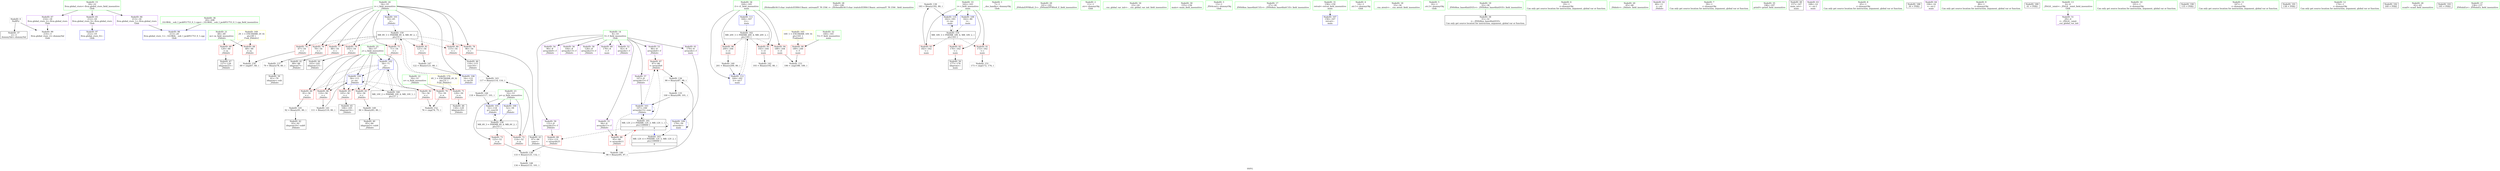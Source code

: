 digraph "SVFG" {
	label="SVFG";

	Node0x56264fce0b30 [shape=record,color=grey,label="{NodeID: 0\nNullPtr}"];
	Node0x56264fce0b30 -> Node0x56264fcf6c50[style=solid];
	Node0x56264fce0b30 -> Node0x56264fcf7870[style=solid];
	Node0x56264fcf7670 [shape=record,color=blue,label="{NodeID: 97\n212\<--19\nllvm.global_ctors_0\<--\nGlob }"];
	Node0x56264fcf5730 [shape=record,color=green,label="{NodeID: 14\n8\<--10\nf\<--f_field_insensitive\nGlob }"];
	Node0x56264fcf5730 -> Node0x56264fcf8900[style=solid];
	Node0x56264fcf5730 -> Node0x56264fcf89d0[style=solid];
	Node0x56264fcf5730 -> Node0x56264fcf8aa0[style=solid];
	Node0x56264fcf5730 -> Node0x56264fcf8b70[style=solid];
	Node0x56264fcf5730 -> Node0x56264fcf8c40[style=solid];
	Node0x56264fcf5730 -> Node0x56264fcf8d10[style=solid];
	Node0x56264fcf5730 -> Node0x56264fcf8de0[style=solid];
	Node0x56264fcf5730 -> Node0x56264fcf8eb0[style=solid];
	Node0x56264fcf5730 -> Node0x56264fcf8f80[style=solid];
	Node0x56264fcf5730 -> Node0x56264fcf9050[style=solid];
	Node0x56264fcf8260 [shape=record,color=blue,label="{NodeID: 111\n164\<--167\ni1\<--\nmain\n}"];
	Node0x56264fcf8260 -> Node0x56264fd06b60[style=dashed];
	Node0x56264fcf6410 [shape=record,color=green,label="{NodeID: 28\n139\<--140\n_ZSt4endlIcSt11char_traitsIcEERSt13basic_ostreamIT_T0_ES6_\<--_ZSt4endlIcSt11char_traitsIcEERSt13basic_ostreamIT_T0_ES6__field_insensitive\n}"];
	Node0x56264fcf70c0 [shape=record,color=black,label="{NodeID: 42\n93\<--92\nidxprom10\<--sub9\n_Z4doitv\n}"];
	Node0x56264fcfe220 [shape=record,color=grey,label="{NodeID: 139\n183 = Binary(182, 80, )\n}"];
	Node0x56264fcfe220 -> Node0x56264fcf8190[style=solid];
	Node0x56264fcf8c40 [shape=record,color=purple,label="{NodeID: 56\n104\<--8\narrayidx13\<--f\n_Z4doitv\n}"];
	Node0x56264fcff720 [shape=record,color=grey,label="{NodeID: 153\n190 = cmp(188, 189, )\n}"];
	Node0x56264fcf9830 [shape=record,color=red,label="{NodeID: 70\n75\<--50\n\<--n\n_Z4doitv\n}"];
	Node0x56264fcf9830 -> Node0x56264fcff5a0[style=solid];
	Node0x56264fcfa390 [shape=record,color=red,label="{NodeID: 84\n91\<--56\n\<--j\n_Z4doitv\n}"];
	Node0x56264fcfa390 -> Node0x56264fcfeb20[style=solid];
	Node0x56264fce0f20 [shape=record,color=green,label="{NodeID: 1\n7\<--1\n__dso_handle\<--dummyObj\nGlob }"];
	Node0x56264fcf7770 [shape=record,color=blue,label="{NodeID: 98\n213\<--20\nllvm.global_ctors_1\<--_GLOBAL__sub_I_jack951753_0_1.cpp\nGlob }"];
	Node0x56264fcf5800 [shape=record,color=green,label="{NodeID: 15\n18\<--22\nllvm.global_ctors\<--llvm.global_ctors_field_insensitive\nGlob }"];
	Node0x56264fcf5800 -> Node0x56264fcf9390[style=solid];
	Node0x56264fcf5800 -> Node0x56264fcf9490[style=solid];
	Node0x56264fcf5800 -> Node0x56264fcf9590[style=solid];
	Node0x56264fcf8330 [shape=record,color=blue,label="{NodeID: 112\n164\<--201\ni1\<--inc7\nmain\n}"];
	Node0x56264fcf8330 -> Node0x56264fd06b60[style=dashed];
	Node0x56264fcf6510 [shape=record,color=green,label="{NodeID: 29\n141\<--142\n_ZNSolsEPFRSoS_E\<--_ZNSolsEPFRSoS_E_field_insensitive\n}"];
	Node0x56264fcf7190 [shape=record,color=black,label="{NodeID: 43\n97\<--96\nconv\<--\n_Z4doitv\n}"];
	Node0x56264fcf7190 -> Node0x56264fcfeca0[style=solid];
	Node0x56264fcfe3a0 [shape=record,color=grey,label="{NodeID: 140\n201 = Binary(200, 80, )\n}"];
	Node0x56264fcfe3a0 -> Node0x56264fcf8330[style=solid];
	Node0x56264fcf8d10 [shape=record,color=purple,label="{NodeID: 57\n107\<--8\narrayidx15\<--f\n_Z4doitv\n}"];
	Node0x56264fcf8d10 -> Node0x56264fcf7be0[style=solid];
	Node0x56264fd04360 [shape=record,color=black,label="{NodeID: 154\nMR_18V_3 = PHI(MR_18V_4, MR_18V_2, )\npts\{163 \}\n}"];
	Node0x56264fd04360 -> Node0x56264fcfa940[style=dashed];
	Node0x56264fd04360 -> Node0x56264fcfaa10[style=dashed];
	Node0x56264fd04360 -> Node0x56264fcfaae0[style=dashed];
	Node0x56264fd04360 -> Node0x56264fcf8190[style=dashed];
	Node0x56264fcf9900 [shape=record,color=red,label="{NodeID: 71\n129\<--50\n\<--n\n_Z4doitv\n}"];
	Node0x56264fcf9900 -> Node0x56264fcf85c0[style=solid];
	Node0x56264fcfa460 [shape=record,color=red,label="{NodeID: 85\n105\<--56\n\<--j\n_Z4doitv\n}"];
	Node0x56264fcfa460 -> Node0x56264fcf7330[style=solid];
	Node0x56264fce0bc0 [shape=record,color=green,label="{NodeID: 2\n11\<--1\n.str\<--dummyObj\nGlob }"];
	Node0x56264fcf7870 [shape=record,color=blue, style = dotted,label="{NodeID: 99\n214\<--3\nllvm.global_ctors_2\<--dummyVal\nGlob }"];
	Node0x56264fcf5900 [shape=record,color=green,label="{NodeID: 16\n23\<--24\n__cxx_global_var_init\<--__cxx_global_var_init_field_insensitive\n}"];
	Node0x56264fcf6610 [shape=record,color=green,label="{NodeID: 30\n155\<--156\nmain\<--main_field_insensitive\n}"];
	Node0x56264fcf7260 [shape=record,color=black,label="{NodeID: 44\n103\<--102\nidxprom12\<--\n_Z4doitv\n}"];
	Node0x56264fcfe520 [shape=record,color=grey,label="{NodeID: 141\n111 = Binary(110, 80, )\n}"];
	Node0x56264fcfe520 -> Node0x56264fcf7cb0[style=solid];
	Node0x56264fcf8de0 [shape=record,color=purple,label="{NodeID: 58\n128\<--8\narrayidx23\<--f\n_Z4doitv\n}"];
	Node0x56264fcf99d0 [shape=record,color=red,label="{NodeID: 72\n114\<--52\n\<--p\n_Z4doitv\n}"];
	Node0x56264fcf99d0 -> Node0x56264fcfe820[style=solid];
	Node0x56264fd08400 [shape=record,color=yellow,style=double,label="{NodeID: 169\n2V_1 = ENCHI(MR_2V_0)\npts\{49 \}\nFun[_Z4doitv]}"];
	Node0x56264fd08400 -> Node0x56264fcf9690[style=dashed];
	Node0x56264fd08400 -> Node0x56264fcf9760[style=dashed];
	Node0x56264fcfa530 [shape=record,color=red,label="{NodeID: 86\n110\<--56\n\<--j\n_Z4doitv\n}"];
	Node0x56264fcfa530 -> Node0x56264fcfe520[style=solid];
	Node0x56264fce0c50 [shape=record,color=green,label="{NodeID: 3\n13\<--1\n_ZSt4cout\<--dummyObj\nGlob }"];
	Node0x56264fcf7970 [shape=record,color=blue,label="{NodeID: 100\n52\<--59\np\<--\n_Z4doitv\n}"];
	Node0x56264fcf7970 -> Node0x56264fd05760[style=dashed];
	Node0x56264fcf5a00 [shape=record,color=green,label="{NodeID: 17\n27\<--28\n_ZNSt8ios_base4InitC1Ev\<--_ZNSt8ios_base4InitC1Ev_field_insensitive\n}"];
	Node0x56264fcf6710 [shape=record,color=green,label="{NodeID: 31\n158\<--159\nretval\<--retval_field_insensitive\nmain\n}"];
	Node0x56264fcf6710 -> Node0x56264fcf7f20[style=solid];
	Node0x56264fcf7330 [shape=record,color=black,label="{NodeID: 45\n106\<--105\nidxprom14\<--\n_Z4doitv\n}"];
	Node0x56264fcfe6a0 [shape=record,color=grey,label="{NodeID: 142\n193 = Binary(192, 80, )\n}"];
	Node0x56264fcf8eb0 [shape=record,color=purple,label="{NodeID: 59\n131\<--8\narrayidx25\<--f\n_Z4doitv\n}"];
	Node0x56264fcf8eb0 -> Node0x56264fcfa7a0[style=solid];
	Node0x56264fcf9aa0 [shape=record,color=red,label="{NodeID: 73\n125\<--52\n\<--p\n_Z4doitv\n}"];
	Node0x56264fcf9aa0 -> Node0x56264fcfe0a0[style=solid];
	Node0x56264fd08510 [shape=record,color=yellow,style=double,label="{NodeID: 170\n4V_1 = ENCHI(MR_4V_0)\npts\{51 \}\nFun[_Z4doitv]}"];
	Node0x56264fd08510 -> Node0x56264fcf9830[style=dashed];
	Node0x56264fd08510 -> Node0x56264fcf9900[style=dashed];
	Node0x56264fcfa600 [shape=record,color=red,label="{NodeID: 87\n87\<--86\n\<--arrayidx6\n_Z4doitv\n}"];
	Node0x56264fcfa600 -> Node0x56264fcfdda0[style=solid];
	Node0x56264fce0ce0 [shape=record,color=green,label="{NodeID: 4\n14\<--1\n.str.1\<--dummyObj\nGlob }"];
	Node0x56264fcf7a40 [shape=record,color=blue,label="{NodeID: 101\n54\<--65\ni\<--\n_Z4doitv\n}"];
	Node0x56264fcf7a40 -> Node0x56264fd05c60[style=dashed];
	Node0x56264fcf5b00 [shape=record,color=green,label="{NodeID: 18\n33\<--34\n__cxa_atexit\<--__cxa_atexit_field_insensitive\n}"];
	Node0x56264fcf67e0 [shape=record,color=green,label="{NodeID: 32\n160\<--161\nT\<--T_field_insensitive\nmain\n}"];
	Node0x56264fcf67e0 -> Node0x56264fcfa870[style=solid];
	Node0x56264fcf7400 [shape=record,color=black,label="{NodeID: 46\n116\<--115\nconv16\<--\n_Z4doitv\n}"];
	Node0x56264fcf7400 -> Node0x56264fcfe820[style=solid];
	Node0x56264fcfe820 [shape=record,color=grey,label="{NodeID: 143\n117 = Binary(114, 116, )\n}"];
	Node0x56264fcfe820 -> Node0x56264fcfe9a0[style=solid];
	Node0x56264fcf8f80 [shape=record,color=purple,label="{NodeID: 60\n178\<--8\n\<--f\nmain\n}"];
	Node0x56264fcf9b70 [shape=record,color=red,label="{NodeID: 74\n67\<--54\n\<--i\n_Z4doitv\n}"];
	Node0x56264fcf9b70 -> Node0x56264fcff2a0[style=solid];
	Node0x56264fcfa6d0 [shape=record,color=red,label="{NodeID: 88\n95\<--94\n\<--arrayidx11\n_Z4doitv\n}"];
	Node0x56264fcfa6d0 -> Node0x56264fcfeca0[style=solid];
	Node0x56264fcf4960 [shape=record,color=green,label="{NodeID: 5\n16\<--1\n.str.2\<--dummyObj\nGlob }"];
	Node0x56264fcf7b10 [shape=record,color=blue,label="{NodeID: 102\n56\<--71\nj\<--\n_Z4doitv\n}"];
	Node0x56264fcf7b10 -> Node0x56264fcfa1f0[style=dashed];
	Node0x56264fcf7b10 -> Node0x56264fcfa2c0[style=dashed];
	Node0x56264fcf7b10 -> Node0x56264fcfa390[style=dashed];
	Node0x56264fcf7b10 -> Node0x56264fcfa460[style=dashed];
	Node0x56264fcf7b10 -> Node0x56264fcfa530[style=dashed];
	Node0x56264fcf7b10 -> Node0x56264fcf7cb0[style=dashed];
	Node0x56264fcf7b10 -> Node0x56264fd06160[style=dashed];
	Node0x56264fcf5c00 [shape=record,color=green,label="{NodeID: 19\n32\<--38\n_ZNSt8ios_base4InitD1Ev\<--_ZNSt8ios_base4InitD1Ev_field_insensitive\n}"];
	Node0x56264fcf5c00 -> Node0x56264fcf6d50[style=solid];
	Node0x56264fcf68b0 [shape=record,color=green,label="{NodeID: 33\n162\<--163\ni\<--i_field_insensitive\nmain\n}"];
	Node0x56264fcf68b0 -> Node0x56264fcfa940[style=solid];
	Node0x56264fcf68b0 -> Node0x56264fcfaa10[style=solid];
	Node0x56264fcf68b0 -> Node0x56264fcfaae0[style=solid];
	Node0x56264fcf68b0 -> Node0x56264fcf7ff0[style=solid];
	Node0x56264fcf68b0 -> Node0x56264fcf8190[style=solid];
	Node0x56264fcf74d0 [shape=record,color=black,label="{NodeID: 47\n127\<--126\nidxprom22\<--\n_Z4doitv\n}"];
	Node0x56264fcfe9a0 [shape=record,color=grey,label="{NodeID: 144\n118 = Binary(117, 101, )\n}"];
	Node0x56264fcfe9a0 -> Node0x56264fcf7d80[style=solid];
	Node0x56264fcf9050 [shape=record,color=purple,label="{NodeID: 61\n179\<--8\narrayidx\<--f\nmain\n}"];
	Node0x56264fcf9050 -> Node0x56264fcf80c0[style=solid];
	Node0x56264fd05760 [shape=record,color=black,label="{NodeID: 158\nMR_6V_3 = PHI(MR_6V_4, MR_6V_2, )\npts\{53 \}\n}"];
	Node0x56264fd05760 -> Node0x56264fcf99d0[style=dashed];
	Node0x56264fd05760 -> Node0x56264fcf9aa0[style=dashed];
	Node0x56264fd05760 -> Node0x56264fcf7d80[style=dashed];
	Node0x56264fcf9c40 [shape=record,color=red,label="{NodeID: 75\n71\<--54\n\<--i\n_Z4doitv\n}"];
	Node0x56264fcf9c40 -> Node0x56264fcf7b10[style=solid];
	Node0x56264fcfa7a0 [shape=record,color=red,label="{NodeID: 89\n132\<--131\n\<--arrayidx25\n_Z4doitv\n}"];
	Node0x56264fcfa7a0 -> Node0x56264fcfe0a0[style=solid];
	Node0x56264fcf49f0 [shape=record,color=green,label="{NodeID: 6\n19\<--1\n\<--dummyObj\nCan only get source location for instruction, argument, global var or function.}"];
	Node0x56264fcf7be0 [shape=record,color=blue,label="{NodeID: 103\n107\<--100\narrayidx15\<--rem\n_Z4doitv\n}"];
	Node0x56264fcf7be0 -> Node0x56264fcfa600[style=dashed];
	Node0x56264fcf7be0 -> Node0x56264fcfa6d0[style=dashed];
	Node0x56264fcf7be0 -> Node0x56264fcf7be0[style=dashed];
	Node0x56264fcf7be0 -> Node0x56264fd06660[style=dashed];
	Node0x56264fcf5d00 [shape=record,color=green,label="{NodeID: 20\n45\<--46\n_Z4doitv\<--_Z4doitv_field_insensitive\n}"];
	Node0x56264fcf6980 [shape=record,color=green,label="{NodeID: 34\n164\<--165\ni1\<--i1_field_insensitive\nmain\n}"];
	Node0x56264fcf6980 -> Node0x56264fcfabb0[style=solid];
	Node0x56264fcf6980 -> Node0x56264fcfac80[style=solid];
	Node0x56264fcf6980 -> Node0x56264fcf75a0[style=solid];
	Node0x56264fcf6980 -> Node0x56264fcf8260[style=solid];
	Node0x56264fcf6980 -> Node0x56264fcf8330[style=solid];
	Node0x56264fcf85c0 [shape=record,color=black,label="{NodeID: 48\n130\<--129\nidxprom24\<--\n_Z4doitv\n}"];
	Node0x56264fcfeb20 [shape=record,color=grey,label="{NodeID: 145\n92 = Binary(91, 80, )\n}"];
	Node0x56264fcfeb20 -> Node0x56264fcf70c0[style=solid];
	Node0x56264fcf9120 [shape=record,color=purple,label="{NodeID: 62\n60\<--11\n\<--.str\n_Z4doitv\n}"];
	Node0x56264fd05c60 [shape=record,color=black,label="{NodeID: 159\nMR_8V_3 = PHI(MR_8V_4, MR_8V_2, )\npts\{55 \}\n}"];
	Node0x56264fd05c60 -> Node0x56264fcf9b70[style=dashed];
	Node0x56264fd05c60 -> Node0x56264fcf9c40[style=dashed];
	Node0x56264fd05c60 -> Node0x56264fcf9d10[style=dashed];
	Node0x56264fd05c60 -> Node0x56264fcf9de0[style=dashed];
	Node0x56264fd05c60 -> Node0x56264fcf9eb0[style=dashed];
	Node0x56264fd05c60 -> Node0x56264fcf9f80[style=dashed];
	Node0x56264fd05c60 -> Node0x56264fcfa050[style=dashed];
	Node0x56264fd05c60 -> Node0x56264fcfa120[style=dashed];
	Node0x56264fd05c60 -> Node0x56264fcf7e50[style=dashed];
	Node0x56264fcf9d10 [shape=record,color=red,label="{NodeID: 76\n78\<--54\n\<--i\n_Z4doitv\n}"];
	Node0x56264fcf9d10 -> Node0x56264fcfdf20[style=solid];
	Node0x56264fcfa870 [shape=record,color=red,label="{NodeID: 90\n189\<--160\n\<--T\nmain\n}"];
	Node0x56264fcfa870 -> Node0x56264fcff720[style=solid];
	Node0x56264fcf4a80 [shape=record,color=green,label="{NodeID: 7\n59\<--1\n\<--dummyObj\nCan only get source location for instruction, argument, global var or function.}"];
	Node0x56264fcf7cb0 [shape=record,color=blue,label="{NodeID: 104\n56\<--111\nj\<--inc\n_Z4doitv\n}"];
	Node0x56264fcf7cb0 -> Node0x56264fcfa1f0[style=dashed];
	Node0x56264fcf7cb0 -> Node0x56264fcfa2c0[style=dashed];
	Node0x56264fcf7cb0 -> Node0x56264fcfa390[style=dashed];
	Node0x56264fcf7cb0 -> Node0x56264fcfa460[style=dashed];
	Node0x56264fcf7cb0 -> Node0x56264fcfa530[style=dashed];
	Node0x56264fcf7cb0 -> Node0x56264fcf7cb0[style=dashed];
	Node0x56264fcf7cb0 -> Node0x56264fd06160[style=dashed];
	Node0x56264fcf5e00 [shape=record,color=green,label="{NodeID: 21\n48\<--49\nm\<--m_field_insensitive\n_Z4doitv\n}"];
	Node0x56264fcf5e00 -> Node0x56264fcf9690[style=solid];
	Node0x56264fcf5e00 -> Node0x56264fcf9760[style=solid];
	Node0x56264fcf6a50 [shape=record,color=green,label="{NodeID: 35\n196\<--197\nprintf\<--printf_field_insensitive\n}"];
	Node0x56264fcf8690 [shape=record,color=black,label="{NodeID: 49\n157\<--167\nmain_ret\<--\nmain\n}"];
	Node0x56264fcfeca0 [shape=record,color=grey,label="{NodeID: 146\n98 = Binary(95, 97, )\n}"];
	Node0x56264fcfeca0 -> Node0x56264fcfdda0[style=solid];
	Node0x56264fcf91f0 [shape=record,color=purple,label="{NodeID: 63\n168\<--14\n\<--.str.1\nmain\n}"];
	Node0x56264fd06160 [shape=record,color=black,label="{NodeID: 160\nMR_10V_2 = PHI(MR_10V_4, MR_10V_1, )\npts\{57 \}\n}"];
	Node0x56264fd06160 -> Node0x56264fcf7b10[style=dashed];
	Node0x56264fcf9de0 [shape=record,color=red,label="{NodeID: 77\n88\<--54\n\<--i\n_Z4doitv\n}"];
	Node0x56264fcf9de0 -> Node0x56264fcf6ff0[style=solid];
	Node0x56264fcfa940 [shape=record,color=red,label="{NodeID: 91\n172\<--162\n\<--i\nmain\n}"];
	Node0x56264fcfa940 -> Node0x56264fcff420[style=solid];
	Node0x56264fcf52d0 [shape=record,color=green,label="{NodeID: 8\n65\<--1\n\<--dummyObj\nCan only get source location for instruction, argument, global var or function.}"];
	Node0x56264fb07870 [shape=record,color=black,label="{NodeID: 188\n30 = PHI()\n}"];
	Node0x56264fcf7d80 [shape=record,color=blue,label="{NodeID: 105\n52\<--118\np\<--rem18\n_Z4doitv\n}"];
	Node0x56264fcf7d80 -> Node0x56264fd05760[style=dashed];
	Node0x56264fcf5ed0 [shape=record,color=green,label="{NodeID: 22\n50\<--51\nn\<--n_field_insensitive\n_Z4doitv\n}"];
	Node0x56264fcf5ed0 -> Node0x56264fcf9830[style=solid];
	Node0x56264fcf5ed0 -> Node0x56264fcf9900[style=solid];
	Node0x56264fcf6b50 [shape=record,color=green,label="{NodeID: 36\n20\<--208\n_GLOBAL__sub_I_jack951753_0_1.cpp\<--_GLOBAL__sub_I_jack951753_0_1.cpp_field_insensitive\n}"];
	Node0x56264fcf6b50 -> Node0x56264fcf7770[style=solid];
	Node0x56264fcf8760 [shape=record,color=black,label="{NodeID: 50\n177\<--176\nidxprom\<--\nmain\n}"];
	Node0x56264fcfee20 [shape=record,color=grey,label="{NodeID: 147\n122 = Binary(121, 80, )\n}"];
	Node0x56264fcfee20 -> Node0x56264fcf7e50[style=solid];
	Node0x56264fcf92c0 [shape=record,color=purple,label="{NodeID: 64\n194\<--16\n\<--.str.2\nmain\n}"];
	Node0x56264fd06660 [shape=record,color=black,label="{NodeID: 161\nMR_12V_2 = PHI(MR_12V_3, MR_12V_1, )\npts\{100000 \}\n|{|<s5>8}}"];
	Node0x56264fd06660 -> Node0x56264fcfa600[style=dashed];
	Node0x56264fd06660 -> Node0x56264fcfa6d0[style=dashed];
	Node0x56264fd06660 -> Node0x56264fcfa7a0[style=dashed];
	Node0x56264fd06660 -> Node0x56264fcf7be0[style=dashed];
	Node0x56264fd06660 -> Node0x56264fd06660[style=dashed];
	Node0x56264fd06660:s5 -> Node0x56264fd07060[style=dashed,color=blue];
	Node0x56264fcf9eb0 [shape=record,color=red,label="{NodeID: 78\n96\<--54\n\<--i\n_Z4doitv\n}"];
	Node0x56264fcf9eb0 -> Node0x56264fcf7190[style=solid];
	Node0x56264fcfaa10 [shape=record,color=red,label="{NodeID: 92\n176\<--162\n\<--i\nmain\n}"];
	Node0x56264fcfaa10 -> Node0x56264fcf8760[style=solid];
	Node0x56264fcf5360 [shape=record,color=green,label="{NodeID: 9\n80\<--1\n\<--dummyObj\nCan only get source location for instruction, argument, global var or function.}"];
	Node0x56264fd0fc60 [shape=record,color=black,label="{NodeID: 189\n61 = PHI()\n}"];
	Node0x56264fcf7e50 [shape=record,color=blue,label="{NodeID: 106\n54\<--122\ni\<--inc20\n_Z4doitv\n}"];
	Node0x56264fcf7e50 -> Node0x56264fd05c60[style=dashed];
	Node0x56264fcf5fa0 [shape=record,color=green,label="{NodeID: 23\n52\<--53\np\<--p_field_insensitive\n_Z4doitv\n}"];
	Node0x56264fcf5fa0 -> Node0x56264fcf99d0[style=solid];
	Node0x56264fcf5fa0 -> Node0x56264fcf9aa0[style=solid];
	Node0x56264fcf5fa0 -> Node0x56264fcf7970[style=solid];
	Node0x56264fcf5fa0 -> Node0x56264fcf7d80[style=solid];
	Node0x56264fcf6c50 [shape=record,color=black,label="{NodeID: 37\n2\<--3\ndummyVal\<--dummyVal\n}"];
	Node0x56264fcf8830 [shape=record,color=purple,label="{NodeID: 51\n29\<--4\n\<--_ZStL8__ioinit\n__cxx_global_var_init\n}"];
	Node0x56264fcfefa0 [shape=record,color=grey,label="{NodeID: 148\n134 = Binary(133, 101, )\n}"];
	Node0x56264fcf9390 [shape=record,color=purple,label="{NodeID: 65\n212\<--18\nllvm.global_ctors_0\<--llvm.global_ctors\nGlob }"];
	Node0x56264fcf9390 -> Node0x56264fcf7670[style=solid];
	Node0x56264fd06b60 [shape=record,color=black,label="{NodeID: 162\nMR_20V_3 = PHI(MR_20V_4, MR_20V_2, )\npts\{165 \}\n}"];
	Node0x56264fd06b60 -> Node0x56264fcfabb0[style=dashed];
	Node0x56264fd06b60 -> Node0x56264fcfac80[style=dashed];
	Node0x56264fd06b60 -> Node0x56264fcf75a0[style=dashed];
	Node0x56264fd06b60 -> Node0x56264fcf8330[style=dashed];
	Node0x56264fcf9f80 [shape=record,color=red,label="{NodeID: 79\n102\<--54\n\<--i\n_Z4doitv\n}"];
	Node0x56264fcf9f80 -> Node0x56264fcf7260[style=solid];
	Node0x56264fcfaae0 [shape=record,color=red,label="{NodeID: 93\n182\<--162\n\<--i\nmain\n}"];
	Node0x56264fcfaae0 -> Node0x56264fcfe220[style=solid];
	Node0x56264fcf53f0 [shape=record,color=green,label="{NodeID: 10\n101\<--1\n\<--dummyObj\nCan only get source location for instruction, argument, global var or function.}"];
	Node0x56264fd0fd60 [shape=record,color=black,label="{NodeID: 190\n135 = PHI()\n}"];
	Node0x56264fcf7f20 [shape=record,color=blue,label="{NodeID: 107\n158\<--167\nretval\<--\nmain\n}"];
	Node0x56264fcf6070 [shape=record,color=green,label="{NodeID: 24\n54\<--55\ni\<--i_field_insensitive\n_Z4doitv\n}"];
	Node0x56264fcf6070 -> Node0x56264fcf9b70[style=solid];
	Node0x56264fcf6070 -> Node0x56264fcf9c40[style=solid];
	Node0x56264fcf6070 -> Node0x56264fcf9d10[style=solid];
	Node0x56264fcf6070 -> Node0x56264fcf9de0[style=solid];
	Node0x56264fcf6070 -> Node0x56264fcf9eb0[style=solid];
	Node0x56264fcf6070 -> Node0x56264fcf9f80[style=solid];
	Node0x56264fcf6070 -> Node0x56264fcfa050[style=solid];
	Node0x56264fcf6070 -> Node0x56264fcfa120[style=solid];
	Node0x56264fcf6070 -> Node0x56264fcf7a40[style=solid];
	Node0x56264fcf6070 -> Node0x56264fcf7e50[style=solid];
	Node0x56264fcf6d50 [shape=record,color=black,label="{NodeID: 38\n31\<--32\n\<--_ZNSt8ios_base4InitD1Ev\nCan only get source location for instruction, argument, global var or function.}"];
	Node0x56264fcfdc20 [shape=record,color=grey,label="{NodeID: 135\n100 = Binary(99, 101, )\n}"];
	Node0x56264fcfdc20 -> Node0x56264fcf7be0[style=solid];
	Node0x56264fcf8900 [shape=record,color=purple,label="{NodeID: 52\n82\<--8\narrayidx\<--f\n_Z4doitv\n}"];
	Node0x56264fcff120 [shape=record,color=grey,label="{NodeID: 149\n84 = Binary(83, 80, )\n}"];
	Node0x56264fcff120 -> Node0x56264fcf6f20[style=solid];
	Node0x56264fcf9490 [shape=record,color=purple,label="{NodeID: 66\n213\<--18\nllvm.global_ctors_1\<--llvm.global_ctors\nGlob }"];
	Node0x56264fcf9490 -> Node0x56264fcf7770[style=solid];
	Node0x56264fd07060 [shape=record,color=black,label="{NodeID: 163\nMR_12V_4 = PHI(MR_12V_5, MR_12V_2, )\npts\{100000 \}\n|{<s0>8}}"];
	Node0x56264fd07060:s0 -> Node0x56264fd06660[style=dashed,color=red];
	Node0x56264fcfa050 [shape=record,color=red,label="{NodeID: 80\n115\<--54\n\<--i\n_Z4doitv\n}"];
	Node0x56264fcfa050 -> Node0x56264fcf7400[style=solid];
	Node0x56264fcfabb0 [shape=record,color=red,label="{NodeID: 94\n188\<--164\n\<--i1\nmain\n}"];
	Node0x56264fcfabb0 -> Node0x56264fcff720[style=solid];
	Node0x56264fcf54c0 [shape=record,color=green,label="{NodeID: 11\n167\<--1\n\<--dummyObj\nCan only get source location for instruction, argument, global var or function.}"];
	Node0x56264fd0fec0 [shape=record,color=black,label="{NodeID: 191\n138 = PHI()\n}"];
	Node0x56264fcf7ff0 [shape=record,color=blue,label="{NodeID: 108\n162\<--80\ni\<--\nmain\n}"];
	Node0x56264fcf7ff0 -> Node0x56264fd04360[style=dashed];
	Node0x56264fcf6140 [shape=record,color=green,label="{NodeID: 25\n56\<--57\nj\<--j_field_insensitive\n_Z4doitv\n}"];
	Node0x56264fcf6140 -> Node0x56264fcfa1f0[style=solid];
	Node0x56264fcf6140 -> Node0x56264fcfa2c0[style=solid];
	Node0x56264fcf6140 -> Node0x56264fcfa390[style=solid];
	Node0x56264fcf6140 -> Node0x56264fcfa460[style=solid];
	Node0x56264fcf6140 -> Node0x56264fcfa530[style=solid];
	Node0x56264fcf6140 -> Node0x56264fcf7b10[style=solid];
	Node0x56264fcf6140 -> Node0x56264fcf7cb0[style=solid];
	Node0x56264fcf6e50 [shape=record,color=black,label="{NodeID: 39\n81\<--79\nidxprom\<--sub\n_Z4doitv\n}"];
	Node0x56264fcfdda0 [shape=record,color=grey,label="{NodeID: 136\n99 = Binary(87, 98, )\n}"];
	Node0x56264fcfdda0 -> Node0x56264fcfdc20[style=solid];
	Node0x56264fcf89d0 [shape=record,color=purple,label="{NodeID: 53\n86\<--8\narrayidx6\<--f\n_Z4doitv\n}"];
	Node0x56264fcf89d0 -> Node0x56264fcfa600[style=solid];
	Node0x56264fcff2a0 [shape=record,color=grey,label="{NodeID: 150\n69 = cmp(67, 68, )\n}"];
	Node0x56264fcf9590 [shape=record,color=purple,label="{NodeID: 67\n214\<--18\nllvm.global_ctors_2\<--llvm.global_ctors\nGlob }"];
	Node0x56264fcf9590 -> Node0x56264fcf7870[style=solid];
	Node0x56264fcfa120 [shape=record,color=red,label="{NodeID: 81\n121\<--54\n\<--i\n_Z4doitv\n}"];
	Node0x56264fcfa120 -> Node0x56264fcfee20[style=solid];
	Node0x56264fcfac80 [shape=record,color=red,label="{NodeID: 95\n192\<--164\n\<--i1\nmain\n}"];
	Node0x56264fcfac80 -> Node0x56264fcfe6a0[style=solid];
	Node0x56264fcf5590 [shape=record,color=green,label="{NodeID: 12\n174\<--1\n\<--dummyObj\nCan only get source location for instruction, argument, global var or function.}"];
	Node0x56264fd0ff90 [shape=record,color=black,label="{NodeID: 192\n169 = PHI()\n}"];
	Node0x56264fcf80c0 [shape=record,color=blue,label="{NodeID: 109\n179\<--59\narrayidx\<--\nmain\n}"];
	Node0x56264fcf80c0 -> Node0x56264fcf80c0[style=dashed];
	Node0x56264fcf80c0 -> Node0x56264fd07060[style=dashed];
	Node0x56264fcf6210 [shape=record,color=green,label="{NodeID: 26\n62\<--63\nscanf\<--scanf_field_insensitive\n}"];
	Node0x56264fcf6f20 [shape=record,color=black,label="{NodeID: 40\n85\<--84\nidxprom5\<--sub4\n_Z4doitv\n}"];
	Node0x56264fcfdf20 [shape=record,color=grey,label="{NodeID: 137\n79 = Binary(78, 80, )\n}"];
	Node0x56264fcfdf20 -> Node0x56264fcf6e50[style=solid];
	Node0x56264fcf8aa0 [shape=record,color=purple,label="{NodeID: 54\n90\<--8\narrayidx8\<--f\n_Z4doitv\n}"];
	Node0x56264fcff420 [shape=record,color=grey,label="{NodeID: 151\n173 = cmp(172, 174, )\n}"];
	Node0x56264fcf9690 [shape=record,color=red,label="{NodeID: 68\n68\<--48\n\<--m\n_Z4doitv\n}"];
	Node0x56264fcf9690 -> Node0x56264fcff2a0[style=solid];
	Node0x56264fd08080 [shape=record,color=yellow,style=double,label="{NodeID: 165\n16V_1 = ENCHI(MR_16V_0)\npts\{161 \}\nFun[main]}"];
	Node0x56264fd08080 -> Node0x56264fcfa870[style=dashed];
	Node0x56264fcfa1f0 [shape=record,color=red,label="{NodeID: 82\n74\<--56\n\<--j\n_Z4doitv\n}"];
	Node0x56264fcfa1f0 -> Node0x56264fcff5a0[style=solid];
	Node0x56264fcf75a0 [shape=record,color=red,label="{NodeID: 96\n200\<--164\n\<--i1\nmain\n}"];
	Node0x56264fcf75a0 -> Node0x56264fcfe3a0[style=solid];
	Node0x56264fcf5660 [shape=record,color=green,label="{NodeID: 13\n4\<--6\n_ZStL8__ioinit\<--_ZStL8__ioinit_field_insensitive\nGlob }"];
	Node0x56264fcf5660 -> Node0x56264fcf8830[style=solid];
	Node0x56264fd10060 [shape=record,color=black,label="{NodeID: 193\n195 = PHI()\n}"];
	Node0x56264fcf8190 [shape=record,color=blue,label="{NodeID: 110\n162\<--183\ni\<--inc\nmain\n}"];
	Node0x56264fcf8190 -> Node0x56264fd04360[style=dashed];
	Node0x56264fcf6310 [shape=record,color=green,label="{NodeID: 27\n136\<--137\n_ZNSolsEx\<--_ZNSolsEx_field_insensitive\n}"];
	Node0x56264fcf6ff0 [shape=record,color=black,label="{NodeID: 41\n89\<--88\nidxprom7\<--\n_Z4doitv\n}"];
	Node0x56264fcfe0a0 [shape=record,color=grey,label="{NodeID: 138\n133 = Binary(125, 132, )\n}"];
	Node0x56264fcfe0a0 -> Node0x56264fcfefa0[style=solid];
	Node0x56264fcf8b70 [shape=record,color=purple,label="{NodeID: 55\n94\<--8\narrayidx11\<--f\n_Z4doitv\n}"];
	Node0x56264fcf8b70 -> Node0x56264fcfa6d0[style=solid];
	Node0x56264fcff5a0 [shape=record,color=grey,label="{NodeID: 152\n76 = cmp(74, 75, )\n}"];
	Node0x56264fcf9760 [shape=record,color=red,label="{NodeID: 69\n126\<--48\n\<--m\n_Z4doitv\n}"];
	Node0x56264fcf9760 -> Node0x56264fcf74d0[style=solid];
	Node0x56264fcfa2c0 [shape=record,color=red,label="{NodeID: 83\n83\<--56\n\<--j\n_Z4doitv\n}"];
	Node0x56264fcfa2c0 -> Node0x56264fcff120[style=solid];
}
